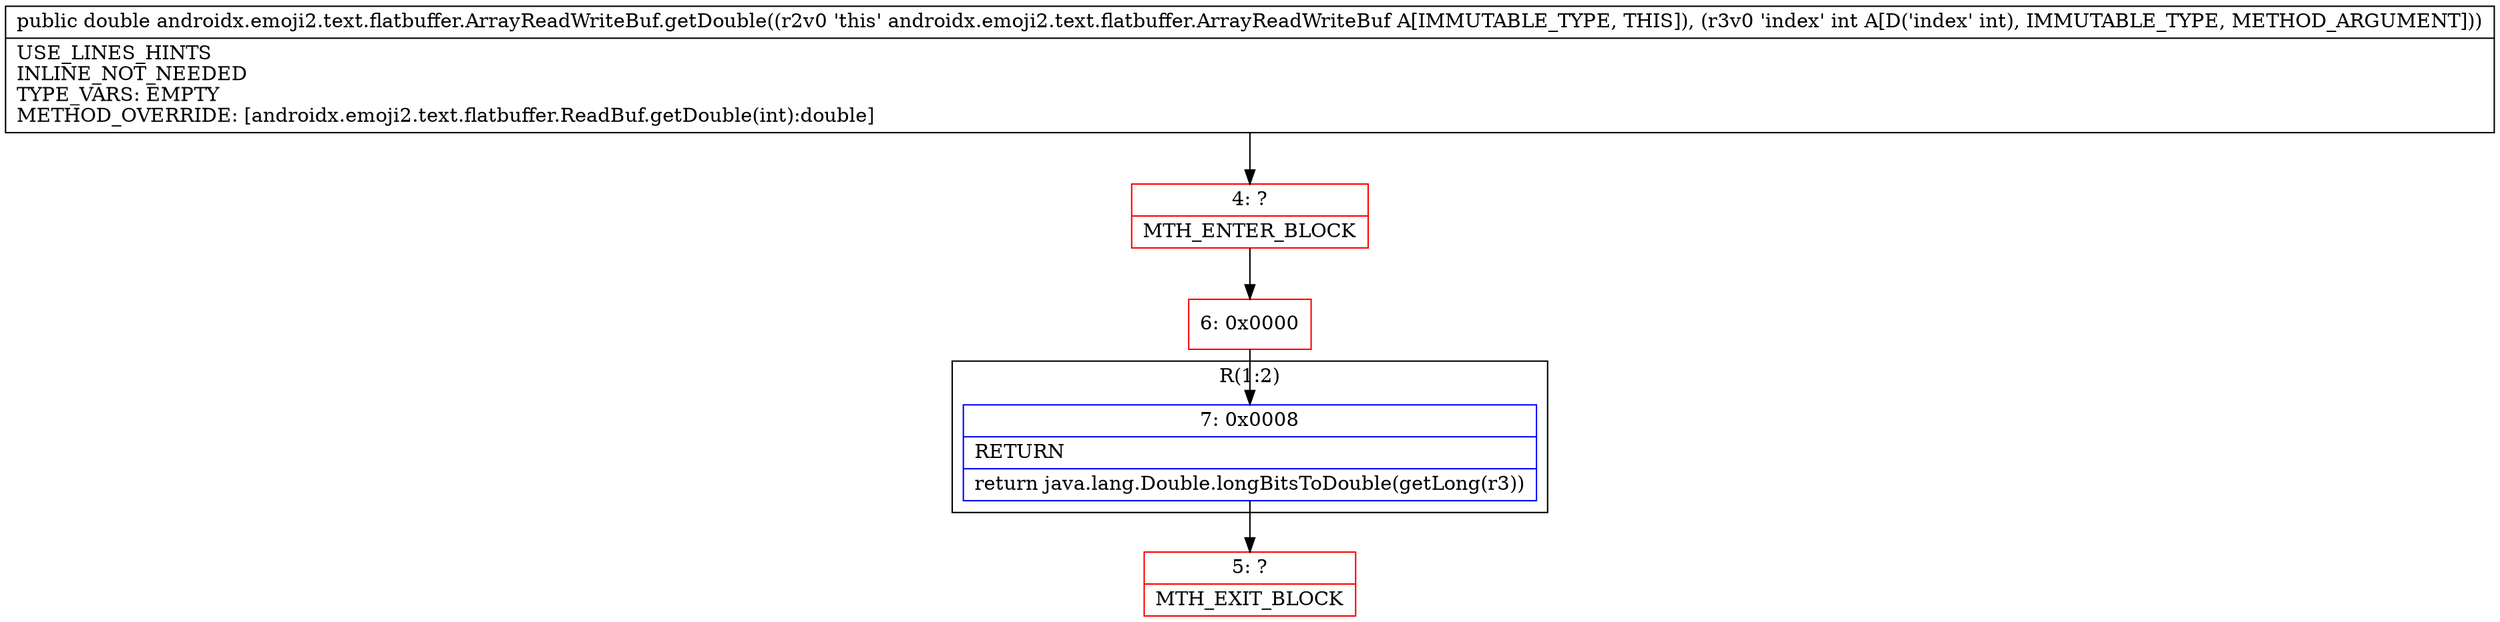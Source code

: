 digraph "CFG forandroidx.emoji2.text.flatbuffer.ArrayReadWriteBuf.getDouble(I)D" {
subgraph cluster_Region_486827932 {
label = "R(1:2)";
node [shape=record,color=blue];
Node_7 [shape=record,label="{7\:\ 0x0008|RETURN\l|return java.lang.Double.longBitsToDouble(getLong(r3))\l}"];
}
Node_4 [shape=record,color=red,label="{4\:\ ?|MTH_ENTER_BLOCK\l}"];
Node_6 [shape=record,color=red,label="{6\:\ 0x0000}"];
Node_5 [shape=record,color=red,label="{5\:\ ?|MTH_EXIT_BLOCK\l}"];
MethodNode[shape=record,label="{public double androidx.emoji2.text.flatbuffer.ArrayReadWriteBuf.getDouble((r2v0 'this' androidx.emoji2.text.flatbuffer.ArrayReadWriteBuf A[IMMUTABLE_TYPE, THIS]), (r3v0 'index' int A[D('index' int), IMMUTABLE_TYPE, METHOD_ARGUMENT]))  | USE_LINES_HINTS\lINLINE_NOT_NEEDED\lTYPE_VARS: EMPTY\lMETHOD_OVERRIDE: [androidx.emoji2.text.flatbuffer.ReadBuf.getDouble(int):double]\l}"];
MethodNode -> Node_4;Node_7 -> Node_5;
Node_4 -> Node_6;
Node_6 -> Node_7;
}

